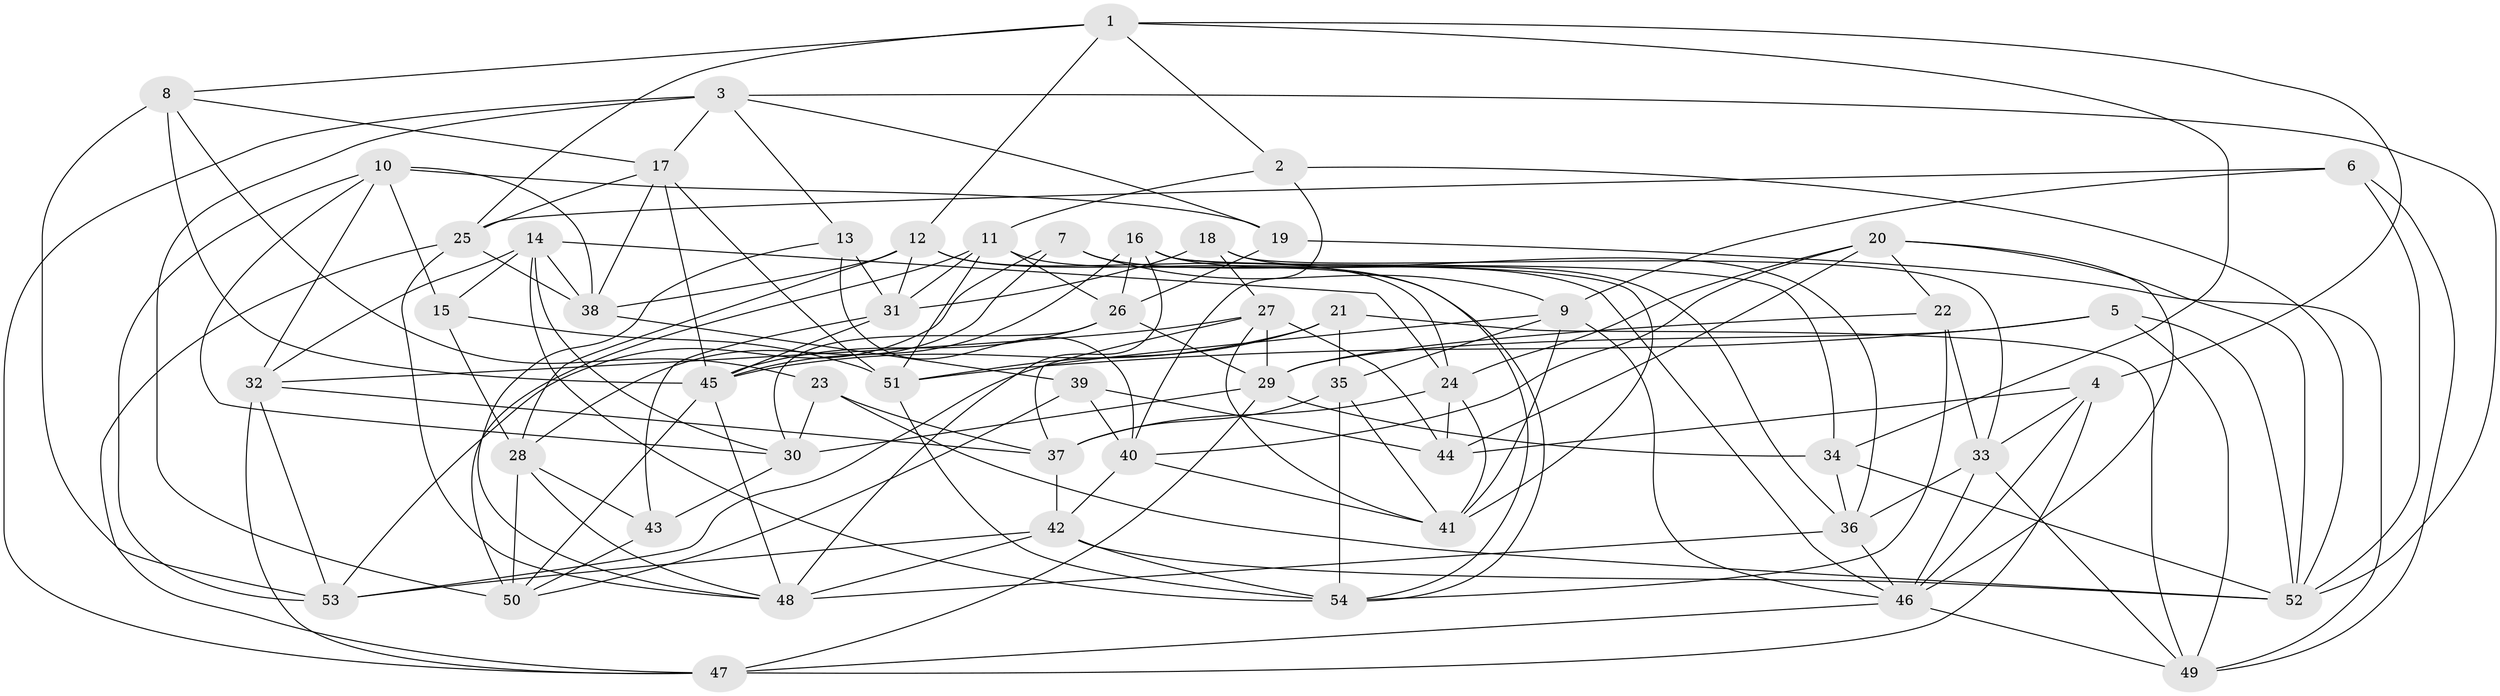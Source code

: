// original degree distribution, {4: 1.0}
// Generated by graph-tools (version 1.1) at 2025/50/03/09/25 03:50:51]
// undirected, 54 vertices, 151 edges
graph export_dot {
graph [start="1"]
  node [color=gray90,style=filled];
  1;
  2;
  3;
  4;
  5;
  6;
  7;
  8;
  9;
  10;
  11;
  12;
  13;
  14;
  15;
  16;
  17;
  18;
  19;
  20;
  21;
  22;
  23;
  24;
  25;
  26;
  27;
  28;
  29;
  30;
  31;
  32;
  33;
  34;
  35;
  36;
  37;
  38;
  39;
  40;
  41;
  42;
  43;
  44;
  45;
  46;
  47;
  48;
  49;
  50;
  51;
  52;
  53;
  54;
  1 -- 2 [weight=1.0];
  1 -- 4 [weight=1.0];
  1 -- 8 [weight=1.0];
  1 -- 12 [weight=1.0];
  1 -- 25 [weight=1.0];
  1 -- 34 [weight=1.0];
  2 -- 11 [weight=1.0];
  2 -- 40 [weight=1.0];
  2 -- 52 [weight=1.0];
  3 -- 13 [weight=1.0];
  3 -- 17 [weight=1.0];
  3 -- 19 [weight=1.0];
  3 -- 47 [weight=1.0];
  3 -- 50 [weight=1.0];
  3 -- 52 [weight=1.0];
  4 -- 33 [weight=1.0];
  4 -- 44 [weight=2.0];
  4 -- 46 [weight=1.0];
  4 -- 47 [weight=1.0];
  5 -- 29 [weight=1.0];
  5 -- 49 [weight=1.0];
  5 -- 51 [weight=1.0];
  5 -- 52 [weight=1.0];
  6 -- 9 [weight=1.0];
  6 -- 25 [weight=1.0];
  6 -- 49 [weight=1.0];
  6 -- 52 [weight=1.0];
  7 -- 9 [weight=1.0];
  7 -- 28 [weight=1.0];
  7 -- 46 [weight=1.0];
  7 -- 53 [weight=1.0];
  8 -- 17 [weight=1.0];
  8 -- 23 [weight=1.0];
  8 -- 45 [weight=2.0];
  8 -- 53 [weight=1.0];
  9 -- 35 [weight=1.0];
  9 -- 41 [weight=1.0];
  9 -- 46 [weight=1.0];
  9 -- 53 [weight=1.0];
  10 -- 15 [weight=1.0];
  10 -- 19 [weight=1.0];
  10 -- 30 [weight=1.0];
  10 -- 32 [weight=1.0];
  10 -- 38 [weight=1.0];
  10 -- 53 [weight=1.0];
  11 -- 26 [weight=1.0];
  11 -- 31 [weight=1.0];
  11 -- 50 [weight=1.0];
  11 -- 51 [weight=1.0];
  11 -- 54 [weight=1.0];
  12 -- 24 [weight=1.0];
  12 -- 28 [weight=1.0];
  12 -- 31 [weight=1.0];
  12 -- 38 [weight=1.0];
  12 -- 54 [weight=1.0];
  13 -- 31 [weight=1.0];
  13 -- 40 [weight=1.0];
  13 -- 48 [weight=1.0];
  14 -- 15 [weight=1.0];
  14 -- 24 [weight=1.0];
  14 -- 30 [weight=1.0];
  14 -- 32 [weight=1.0];
  14 -- 38 [weight=1.0];
  14 -- 54 [weight=1.0];
  15 -- 28 [weight=1.0];
  15 -- 51 [weight=1.0];
  16 -- 26 [weight=1.0];
  16 -- 34 [weight=1.0];
  16 -- 36 [weight=1.0];
  16 -- 41 [weight=1.0];
  16 -- 45 [weight=1.0];
  16 -- 48 [weight=1.0];
  17 -- 25 [weight=1.0];
  17 -- 38 [weight=1.0];
  17 -- 45 [weight=1.0];
  17 -- 51 [weight=1.0];
  18 -- 27 [weight=1.0];
  18 -- 31 [weight=1.0];
  18 -- 33 [weight=1.0];
  18 -- 36 [weight=1.0];
  19 -- 26 [weight=1.0];
  19 -- 49 [weight=1.0];
  20 -- 22 [weight=1.0];
  20 -- 24 [weight=1.0];
  20 -- 40 [weight=1.0];
  20 -- 44 [weight=1.0];
  20 -- 46 [weight=1.0];
  20 -- 52 [weight=1.0];
  21 -- 35 [weight=1.0];
  21 -- 45 [weight=1.0];
  21 -- 49 [weight=1.0];
  21 -- 51 [weight=1.0];
  22 -- 29 [weight=1.0];
  22 -- 33 [weight=1.0];
  22 -- 54 [weight=1.0];
  23 -- 30 [weight=1.0];
  23 -- 37 [weight=1.0];
  23 -- 52 [weight=1.0];
  24 -- 37 [weight=1.0];
  24 -- 41 [weight=1.0];
  24 -- 44 [weight=1.0];
  25 -- 38 [weight=1.0];
  25 -- 47 [weight=1.0];
  25 -- 48 [weight=1.0];
  26 -- 29 [weight=1.0];
  26 -- 30 [weight=1.0];
  26 -- 45 [weight=1.0];
  27 -- 29 [weight=1.0];
  27 -- 32 [weight=1.0];
  27 -- 37 [weight=1.0];
  27 -- 41 [weight=1.0];
  27 -- 44 [weight=1.0];
  28 -- 43 [weight=1.0];
  28 -- 48 [weight=1.0];
  28 -- 50 [weight=1.0];
  29 -- 30 [weight=1.0];
  29 -- 34 [weight=2.0];
  29 -- 47 [weight=1.0];
  30 -- 43 [weight=1.0];
  31 -- 43 [weight=1.0];
  31 -- 45 [weight=1.0];
  32 -- 37 [weight=1.0];
  32 -- 47 [weight=1.0];
  32 -- 53 [weight=1.0];
  33 -- 36 [weight=1.0];
  33 -- 46 [weight=1.0];
  33 -- 49 [weight=1.0];
  34 -- 36 [weight=1.0];
  34 -- 52 [weight=1.0];
  35 -- 37 [weight=1.0];
  35 -- 41 [weight=1.0];
  35 -- 54 [weight=2.0];
  36 -- 46 [weight=1.0];
  36 -- 48 [weight=1.0];
  37 -- 42 [weight=1.0];
  38 -- 39 [weight=1.0];
  39 -- 40 [weight=1.0];
  39 -- 44 [weight=1.0];
  39 -- 50 [weight=1.0];
  40 -- 41 [weight=1.0];
  40 -- 42 [weight=1.0];
  42 -- 48 [weight=1.0];
  42 -- 52 [weight=1.0];
  42 -- 53 [weight=1.0];
  42 -- 54 [weight=1.0];
  43 -- 50 [weight=1.0];
  45 -- 48 [weight=2.0];
  45 -- 50 [weight=1.0];
  46 -- 47 [weight=1.0];
  46 -- 49 [weight=1.0];
  51 -- 54 [weight=1.0];
}
